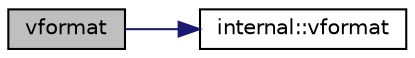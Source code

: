 digraph "vformat"
{
  edge [fontname="Helvetica",fontsize="10",labelfontname="Helvetica",labelfontsize="10"];
  node [fontname="Helvetica",fontsize="10",shape=record];
  rankdir="LR";
  Node1 [label="vformat",height=0.2,width=0.4,color="black", fillcolor="grey75", style="filled" fontcolor="black"];
  Node1 -> Node2 [color="midnightblue",fontsize="10",style="solid",fontname="Helvetica"];
  Node2 [label="internal::vformat",height=0.2,width=0.4,color="black", fillcolor="white", style="filled",URL="$namespaceinternal.html#a0cd9d7121c5e776b245d9ae9bd3085b4"];
}
